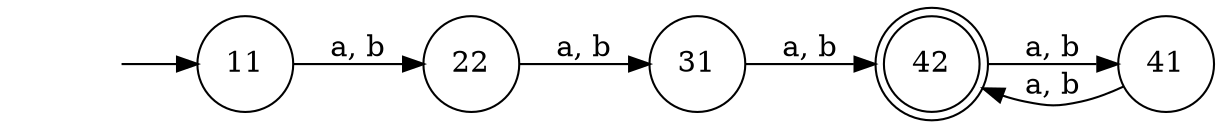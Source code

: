 digraph {
  rankdir=LR;
  node [shape = none, label=""]; 0;
  node [shape = circle, label="11"]; 11;
  node [shape = circle, label="22"]; 22;
  node [shape = circle, label="31"]; 31;
  node [shape = circle, label="41"]; 41;
  node [shape = doublecircle, label="42"]; 42;
  0 -> 11 [label=""]
  11 -> 22 [label = "a, b"];
  22 -> 31 [label = "a, b"];
  31 -> 42 [label = "a, b"];
  41 -> 42 [label = "a, b"];
  42 -> 41 [label = "a, b"];
}
